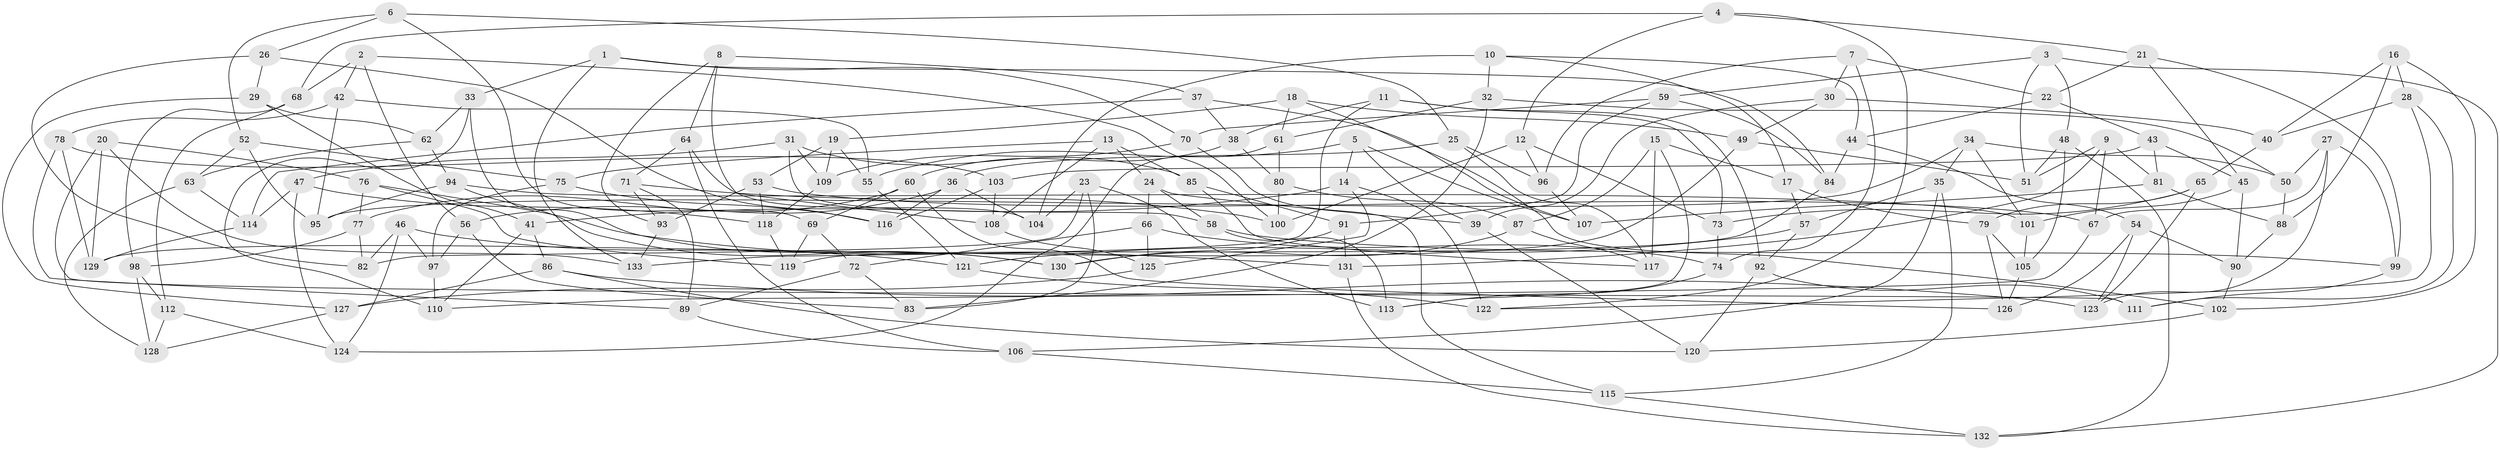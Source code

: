 // coarse degree distribution, {10: 0.06060606060606061, 6: 0.24242424242424243, 3: 0.07575757575757576, 4: 0.3181818181818182, 9: 0.030303030303030304, 12: 0.015151515151515152, 8: 0.07575757575757576, 5: 0.09090909090909091, 7: 0.07575757575757576, 2: 0.015151515151515152}
// Generated by graph-tools (version 1.1) at 2025/20/03/04/25 18:20:42]
// undirected, 133 vertices, 266 edges
graph export_dot {
graph [start="1"]
  node [color=gray90,style=filled];
  1;
  2;
  3;
  4;
  5;
  6;
  7;
  8;
  9;
  10;
  11;
  12;
  13;
  14;
  15;
  16;
  17;
  18;
  19;
  20;
  21;
  22;
  23;
  24;
  25;
  26;
  27;
  28;
  29;
  30;
  31;
  32;
  33;
  34;
  35;
  36;
  37;
  38;
  39;
  40;
  41;
  42;
  43;
  44;
  45;
  46;
  47;
  48;
  49;
  50;
  51;
  52;
  53;
  54;
  55;
  56;
  57;
  58;
  59;
  60;
  61;
  62;
  63;
  64;
  65;
  66;
  67;
  68;
  69;
  70;
  71;
  72;
  73;
  74;
  75;
  76;
  77;
  78;
  79;
  80;
  81;
  82;
  83;
  84;
  85;
  86;
  87;
  88;
  89;
  90;
  91;
  92;
  93;
  94;
  95;
  96;
  97;
  98;
  99;
  100;
  101;
  102;
  103;
  104;
  105;
  106;
  107;
  108;
  109;
  110;
  111;
  112;
  113;
  114;
  115;
  116;
  117;
  118;
  119;
  120;
  121;
  122;
  123;
  124;
  125;
  126;
  127;
  128;
  129;
  130;
  131;
  132;
  133;
  1 -- 84;
  1 -- 70;
  1 -- 133;
  1 -- 33;
  2 -- 56;
  2 -- 100;
  2 -- 42;
  2 -- 68;
  3 -- 48;
  3 -- 59;
  3 -- 51;
  3 -- 132;
  4 -- 12;
  4 -- 21;
  4 -- 122;
  4 -- 68;
  5 -- 14;
  5 -- 39;
  5 -- 107;
  5 -- 55;
  6 -- 69;
  6 -- 52;
  6 -- 26;
  6 -- 25;
  7 -- 74;
  7 -- 96;
  7 -- 30;
  7 -- 22;
  8 -- 64;
  8 -- 93;
  8 -- 108;
  8 -- 37;
  9 -- 131;
  9 -- 81;
  9 -- 67;
  9 -- 51;
  10 -- 104;
  10 -- 44;
  10 -- 32;
  10 -- 17;
  11 -- 92;
  11 -- 133;
  11 -- 38;
  11 -- 73;
  12 -- 96;
  12 -- 73;
  12 -- 100;
  13 -- 85;
  13 -- 75;
  13 -- 24;
  13 -- 108;
  14 -- 41;
  14 -- 125;
  14 -- 122;
  15 -- 117;
  15 -- 87;
  15 -- 17;
  15 -- 113;
  16 -- 88;
  16 -- 40;
  16 -- 28;
  16 -- 102;
  17 -- 57;
  17 -- 79;
  18 -- 61;
  18 -- 19;
  18 -- 102;
  18 -- 49;
  19 -- 55;
  19 -- 109;
  19 -- 53;
  20 -- 129;
  20 -- 133;
  20 -- 111;
  20 -- 76;
  21 -- 22;
  21 -- 99;
  21 -- 45;
  22 -- 44;
  22 -- 43;
  23 -- 104;
  23 -- 113;
  23 -- 82;
  23 -- 83;
  24 -- 58;
  24 -- 39;
  24 -- 66;
  25 -- 117;
  25 -- 36;
  25 -- 96;
  26 -- 82;
  26 -- 116;
  26 -- 29;
  27 -- 50;
  27 -- 67;
  27 -- 123;
  27 -- 99;
  28 -- 122;
  28 -- 111;
  28 -- 40;
  29 -- 127;
  29 -- 62;
  29 -- 41;
  30 -- 39;
  30 -- 49;
  30 -- 40;
  31 -- 58;
  31 -- 47;
  31 -- 109;
  31 -- 85;
  32 -- 83;
  32 -- 50;
  32 -- 61;
  33 -- 62;
  33 -- 110;
  33 -- 130;
  34 -- 35;
  34 -- 50;
  34 -- 101;
  34 -- 95;
  35 -- 115;
  35 -- 106;
  35 -- 57;
  36 -- 116;
  36 -- 56;
  36 -- 104;
  37 -- 114;
  37 -- 38;
  37 -- 107;
  38 -- 60;
  38 -- 80;
  39 -- 120;
  40 -- 65;
  41 -- 86;
  41 -- 110;
  42 -- 95;
  42 -- 78;
  42 -- 55;
  43 -- 45;
  43 -- 103;
  43 -- 81;
  44 -- 84;
  44 -- 54;
  45 -- 90;
  45 -- 101;
  46 -- 97;
  46 -- 124;
  46 -- 82;
  46 -- 121;
  47 -- 118;
  47 -- 124;
  47 -- 114;
  48 -- 132;
  48 -- 51;
  48 -- 105;
  49 -- 51;
  49 -- 129;
  50 -- 88;
  52 -- 75;
  52 -- 63;
  52 -- 95;
  53 -- 118;
  53 -- 67;
  53 -- 93;
  54 -- 123;
  54 -- 90;
  54 -- 126;
  55 -- 121;
  56 -- 97;
  56 -- 83;
  57 -- 92;
  57 -- 121;
  58 -- 99;
  58 -- 113;
  59 -- 91;
  59 -- 84;
  59 -- 70;
  60 -- 69;
  60 -- 126;
  60 -- 77;
  61 -- 80;
  61 -- 124;
  62 -- 63;
  62 -- 94;
  63 -- 114;
  63 -- 128;
  64 -- 71;
  64 -- 104;
  64 -- 106;
  65 -- 123;
  65 -- 79;
  65 -- 73;
  66 -- 74;
  66 -- 125;
  66 -- 72;
  67 -- 110;
  68 -- 112;
  68 -- 98;
  69 -- 72;
  69 -- 119;
  70 -- 109;
  70 -- 115;
  71 -- 100;
  71 -- 89;
  71 -- 93;
  72 -- 83;
  72 -- 89;
  73 -- 74;
  74 -- 113;
  75 -- 116;
  75 -- 97;
  76 -- 119;
  76 -- 77;
  76 -- 131;
  77 -- 98;
  77 -- 82;
  78 -- 89;
  78 -- 103;
  78 -- 129;
  79 -- 105;
  79 -- 126;
  80 -- 87;
  80 -- 100;
  81 -- 107;
  81 -- 88;
  84 -- 119;
  85 -- 91;
  85 -- 117;
  86 -- 123;
  86 -- 120;
  86 -- 127;
  87 -- 117;
  87 -- 130;
  88 -- 90;
  89 -- 106;
  90 -- 102;
  91 -- 130;
  91 -- 131;
  92 -- 120;
  92 -- 111;
  93 -- 133;
  94 -- 95;
  94 -- 130;
  94 -- 101;
  96 -- 107;
  97 -- 110;
  98 -- 128;
  98 -- 112;
  99 -- 111;
  101 -- 105;
  102 -- 120;
  103 -- 108;
  103 -- 116;
  105 -- 126;
  106 -- 115;
  108 -- 125;
  109 -- 118;
  112 -- 128;
  112 -- 124;
  114 -- 129;
  115 -- 132;
  118 -- 119;
  121 -- 122;
  125 -- 127;
  127 -- 128;
  131 -- 132;
}
